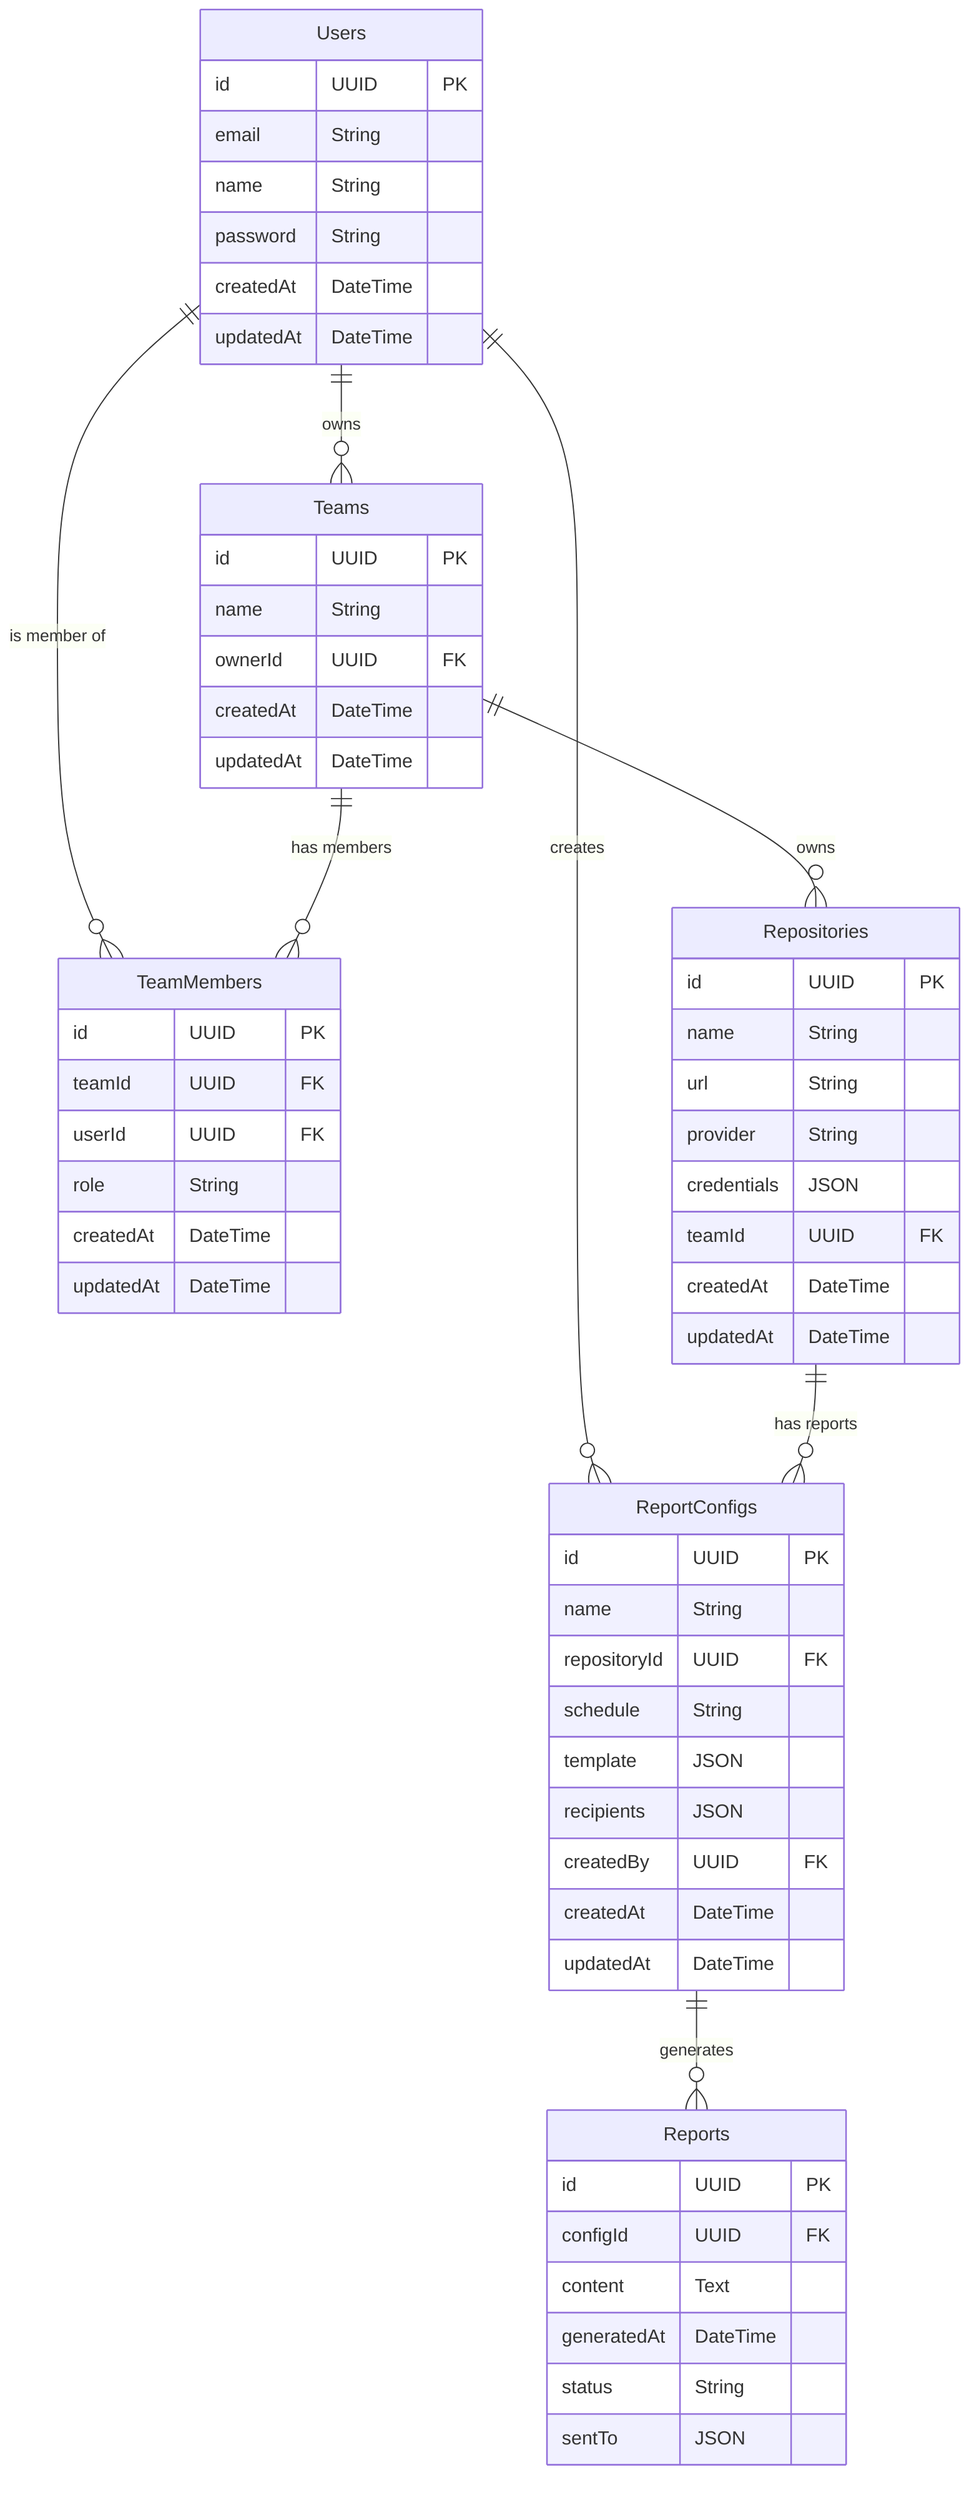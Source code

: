erDiagram
    Users {
        id UUID PK
        email String
        name String
        password String
        createdAt DateTime
        updatedAt DateTime
    }
    
    Teams {
        id UUID PK
        name String
        ownerId UUID FK
        createdAt DateTime
        updatedAt DateTime
    }
    
    TeamMembers {
        id UUID PK
        teamId UUID FK
        userId UUID FK
        role String
        createdAt DateTime
        updatedAt DateTime
    }
    
    Repositories {
        id UUID PK
        name String
        url String
        provider String
        credentials JSON
        teamId UUID FK
        createdAt DateTime
        updatedAt DateTime
    }
    
    ReportConfigs {
        id UUID PK
        name String
        repositoryId UUID FK
        schedule String
        template JSON
        recipients JSON
        createdBy UUID FK
        createdAt DateTime
        updatedAt DateTime
    }
    
    Reports {
        id UUID PK
        configId UUID FK
        content Text
        generatedAt DateTime
        status String
        sentTo JSON
    }
    
    Users ||--o{ Teams : "owns"
    Users ||--o{ TeamMembers : "is member of"
    Teams ||--o{ TeamMembers : "has members"
    Teams ||--o{ Repositories : "owns"
    Users ||--o{ ReportConfigs : "creates"
    Repositories ||--o{ ReportConfigs : "has reports"
    ReportConfigs ||--o{ Reports : "generates"